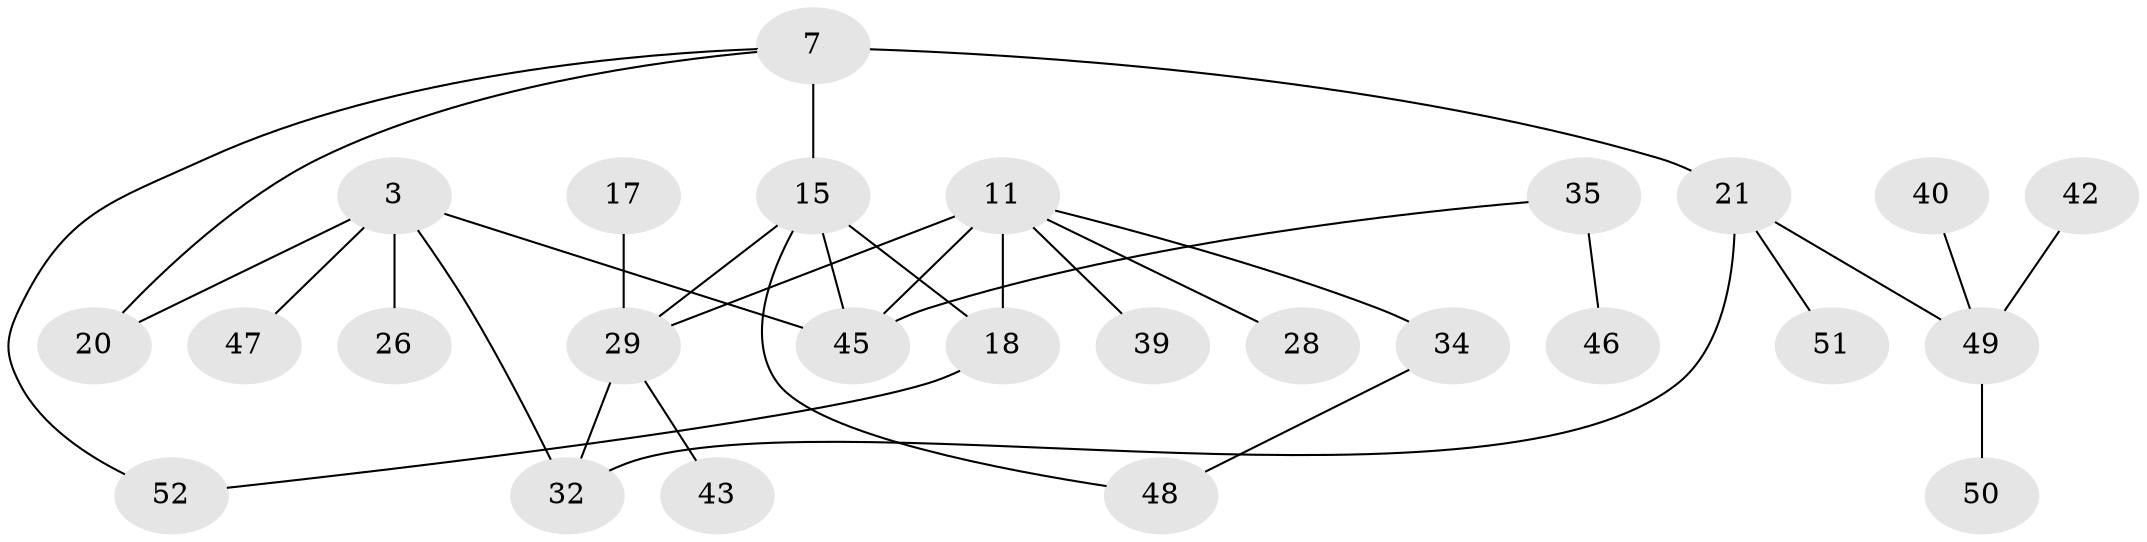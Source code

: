 // original degree distribution, {6: 0.057692307692307696, 4: 0.09615384615384616, 2: 0.4423076923076923, 3: 0.11538461538461539, 5: 0.019230769230769232, 8: 0.019230769230769232, 1: 0.25}
// Generated by graph-tools (version 1.1) at 2025/42/03/09/25 04:42:08]
// undirected, 26 vertices, 32 edges
graph export_dot {
graph [start="1"]
  node [color=gray90,style=filled];
  3;
  7;
  11;
  15 [super="+1"];
  17 [super="+10"];
  18 [super="+6"];
  20;
  21 [super="+13"];
  26 [super="+23"];
  28;
  29 [super="+19+14+8"];
  32 [super="+22+27+31"];
  34;
  35;
  39;
  40;
  42;
  43;
  45 [super="+44+25+30"];
  46 [super="+41"];
  47 [super="+4"];
  48 [super="+33"];
  49 [super="+38"];
  50;
  51;
  52;
  3 -- 26 [weight=2];
  3 -- 20;
  3 -- 45;
  3 -- 47;
  3 -- 32;
  7 -- 15 [weight=2];
  7 -- 20;
  7 -- 21 [weight=2];
  7 -- 52;
  11 -- 18 [weight=2];
  11 -- 28;
  11 -- 34;
  11 -- 39;
  11 -- 29 [weight=2];
  11 -- 45;
  15 -- 18;
  15 -- 29;
  15 -- 45;
  15 -- 48;
  17 -- 29;
  18 -- 52;
  21 -- 51;
  21 -- 32;
  21 -- 49;
  29 -- 43;
  29 -- 32;
  34 -- 48;
  35 -- 46 [weight=2];
  35 -- 45;
  40 -- 49;
  42 -- 49;
  49 -- 50;
}
